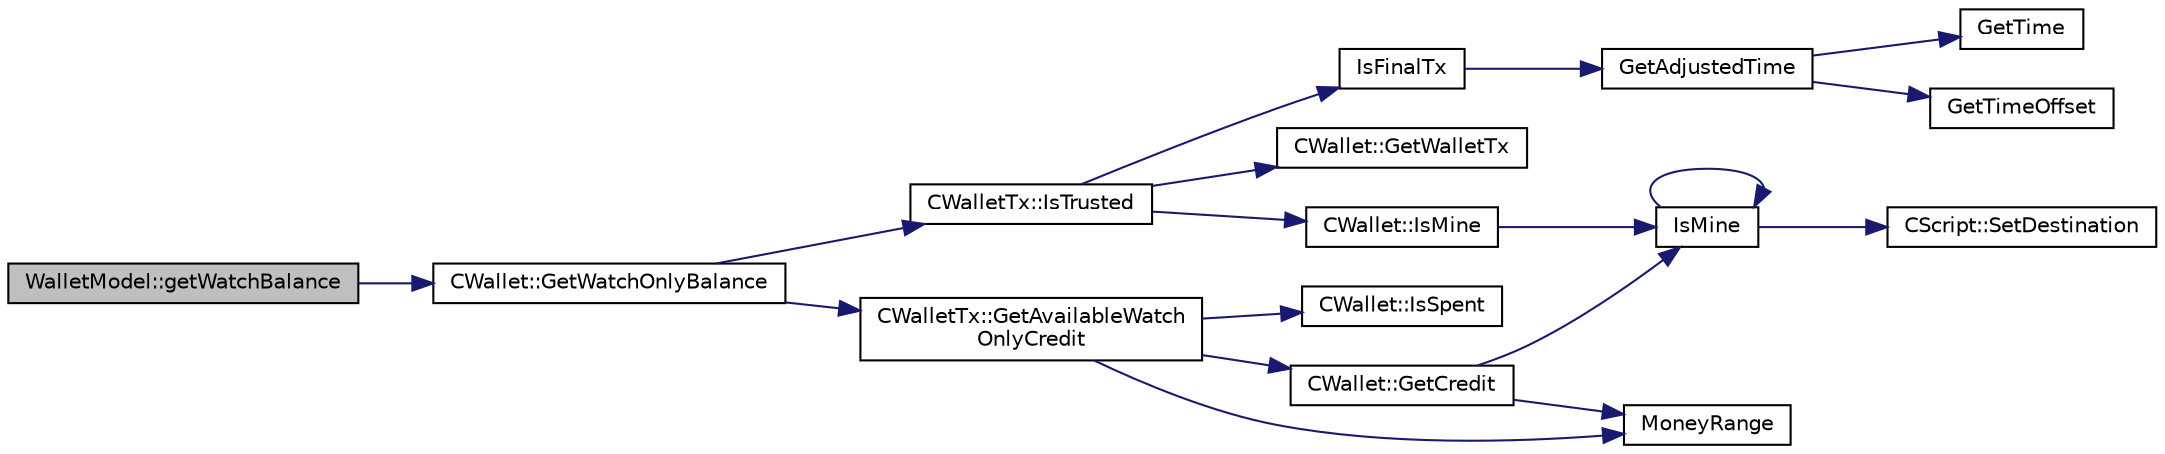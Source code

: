 digraph "WalletModel::getWatchBalance"
{
  edge [fontname="Helvetica",fontsize="10",labelfontname="Helvetica",labelfontsize="10"];
  node [fontname="Helvetica",fontsize="10",shape=record];
  rankdir="LR";
  Node476 [label="WalletModel::getWatchBalance",height=0.2,width=0.4,color="black", fillcolor="grey75", style="filled", fontcolor="black"];
  Node476 -> Node477 [color="midnightblue",fontsize="10",style="solid",fontname="Helvetica"];
  Node477 [label="CWallet::GetWatchOnlyBalance",height=0.2,width=0.4,color="black", fillcolor="white", style="filled",URL="$class_c_wallet.html#a92a58ebac7d7d398597657600db56611"];
  Node477 -> Node478 [color="midnightblue",fontsize="10",style="solid",fontname="Helvetica"];
  Node478 [label="CWalletTx::IsTrusted",height=0.2,width=0.4,color="black", fillcolor="white", style="filled",URL="$class_c_wallet_tx.html#a71efb0d5b5def8ae00a1d74b8741bfcb"];
  Node478 -> Node479 [color="midnightblue",fontsize="10",style="solid",fontname="Helvetica"];
  Node479 [label="IsFinalTx",height=0.2,width=0.4,color="black", fillcolor="white", style="filled",URL="$main_8cpp.html#adc332cd7ac94e639bb4239618341be19"];
  Node479 -> Node480 [color="midnightblue",fontsize="10",style="solid",fontname="Helvetica"];
  Node480 [label="GetAdjustedTime",height=0.2,width=0.4,color="black", fillcolor="white", style="filled",URL="$util_8cpp.html#a09f81b9c7650f898cf3cf305b87547e6"];
  Node480 -> Node481 [color="midnightblue",fontsize="10",style="solid",fontname="Helvetica"];
  Node481 [label="GetTime",height=0.2,width=0.4,color="black", fillcolor="white", style="filled",URL="$util_8cpp.html#a46fac5fba8ba905b5f9acb364f5d8c6f"];
  Node480 -> Node482 [color="midnightblue",fontsize="10",style="solid",fontname="Helvetica"];
  Node482 [label="GetTimeOffset",height=0.2,width=0.4,color="black", fillcolor="white", style="filled",URL="$util_8cpp.html#a50ca5344c75631267633f15cfe5e983e"];
  Node478 -> Node483 [color="midnightblue",fontsize="10",style="solid",fontname="Helvetica"];
  Node483 [label="CWallet::GetWalletTx",height=0.2,width=0.4,color="black", fillcolor="white", style="filled",URL="$class_c_wallet.html#ac496716bb889a5934fa27398aeb2330a"];
  Node478 -> Node484 [color="midnightblue",fontsize="10",style="solid",fontname="Helvetica"];
  Node484 [label="CWallet::IsMine",height=0.2,width=0.4,color="black", fillcolor="white", style="filled",URL="$class_c_wallet.html#a4eada57edc1c443564b8cc9b853d955c"];
  Node484 -> Node485 [color="midnightblue",fontsize="10",style="solid",fontname="Helvetica"];
  Node485 [label="IsMine",height=0.2,width=0.4,color="black", fillcolor="white", style="filled",URL="$script_8cpp.html#adc59cf67d903c1ba1ef225561b85bfce"];
  Node485 -> Node486 [color="midnightblue",fontsize="10",style="solid",fontname="Helvetica"];
  Node486 [label="CScript::SetDestination",height=0.2,width=0.4,color="black", fillcolor="white", style="filled",URL="$class_c_script.html#ad1b5a9077241aa06116040c4f1b7c31e"];
  Node485 -> Node485 [color="midnightblue",fontsize="10",style="solid",fontname="Helvetica"];
  Node477 -> Node487 [color="midnightblue",fontsize="10",style="solid",fontname="Helvetica"];
  Node487 [label="CWalletTx::GetAvailableWatch\lOnlyCredit",height=0.2,width=0.4,color="black", fillcolor="white", style="filled",URL="$class_c_wallet_tx.html#ac78c4da3c420b2b28370cba7044dd68d"];
  Node487 -> Node488 [color="midnightblue",fontsize="10",style="solid",fontname="Helvetica"];
  Node488 [label="CWallet::IsSpent",height=0.2,width=0.4,color="black", fillcolor="white", style="filled",URL="$class_c_wallet.html#a6adcf1c224ed3c3fe4b0b19f6fca75d8"];
  Node487 -> Node489 [color="midnightblue",fontsize="10",style="solid",fontname="Helvetica"];
  Node489 [label="CWallet::GetCredit",height=0.2,width=0.4,color="black", fillcolor="white", style="filled",URL="$class_c_wallet.html#aa60b69c7d4ea6063ed83b13d7c6fe695"];
  Node489 -> Node490 [color="midnightblue",fontsize="10",style="solid",fontname="Helvetica"];
  Node490 [label="MoneyRange",height=0.2,width=0.4,color="black", fillcolor="white", style="filled",URL="$amount_8h.html#a12db56a9a1c931941f0943ecbb278aae"];
  Node489 -> Node485 [color="midnightblue",fontsize="10",style="solid",fontname="Helvetica"];
  Node487 -> Node490 [color="midnightblue",fontsize="10",style="solid",fontname="Helvetica"];
}
